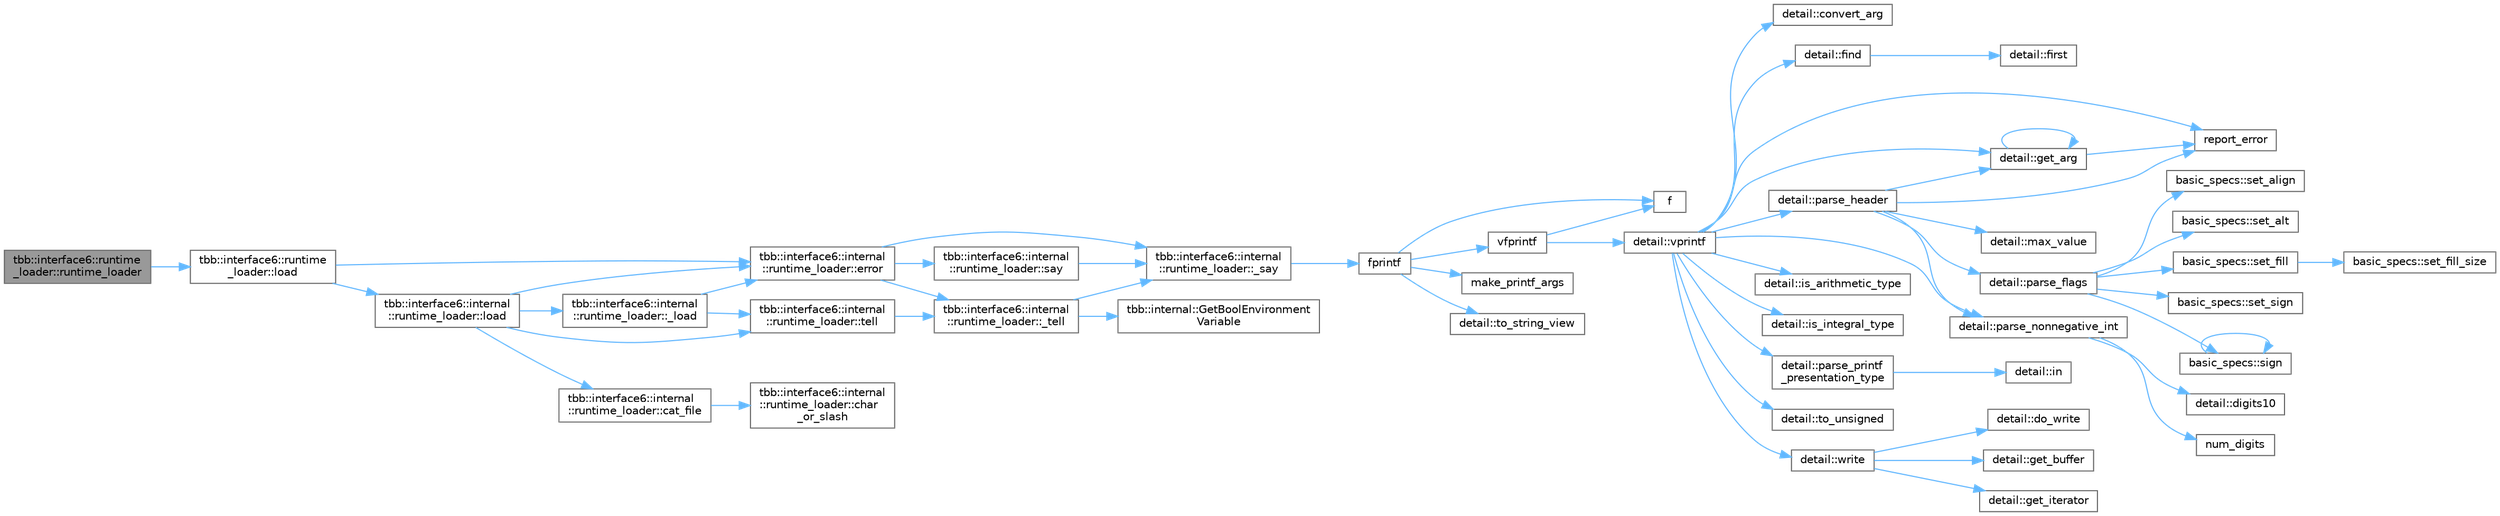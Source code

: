 digraph "tbb::interface6::runtime_loader::runtime_loader"
{
 // LATEX_PDF_SIZE
  bgcolor="transparent";
  edge [fontname=Helvetica,fontsize=10,labelfontname=Helvetica,labelfontsize=10];
  node [fontname=Helvetica,fontsize=10,shape=box,height=0.2,width=0.4];
  rankdir="LR";
  Node1 [id="Node000001",label="tbb::interface6::runtime\l_loader::runtime_loader",height=0.2,width=0.4,color="gray40", fillcolor="grey60", style="filled", fontcolor="black",tooltip="Initialize object and load TBB."];
  Node1 -> Node2 [id="edge57_Node000001_Node000002",color="steelblue1",style="solid",tooltip=" "];
  Node2 [id="Node000002",label="tbb::interface6::runtime\l_loader::load",height=0.2,width=0.4,color="grey40", fillcolor="white", style="filled",URL="$classtbb_1_1interface6_1_1runtime__loader.html#a310c035a72be0a9da3795758365562fa",tooltip="Load TBB."];
  Node2 -> Node3 [id="edge58_Node000002_Node000003",color="steelblue1",style="solid",tooltip=" "];
  Node3 [id="Node000003",label="tbb::interface6::internal\l::runtime_loader::error",height=0.2,width=0.4,color="grey40", fillcolor="white", style="filled",URL="$namespacetbb_1_1interface6_1_1internal_1_1runtime__loader.html#a8205937541887e3515cbe27a948c1d4c",tooltip=" "];
  Node3 -> Node4 [id="edge59_Node000003_Node000004",color="steelblue1",style="solid",tooltip=" "];
  Node4 [id="Node000004",label="tbb::interface6::internal\l::runtime_loader::_say",height=0.2,width=0.4,color="grey40", fillcolor="white", style="filled",URL="$namespacetbb_1_1interface6_1_1internal_1_1runtime__loader.html#a935d4316ef7d410b298a3c282a8267b0",tooltip=" "];
  Node4 -> Node5 [id="edge60_Node000004_Node000005",color="steelblue1",style="solid",tooltip=" "];
  Node5 [id="Node000005",label="fprintf",height=0.2,width=0.4,color="grey40", fillcolor="white", style="filled",URL="$printf_8h.html#a9f315126362cae9675de1642105e631e",tooltip=" "];
  Node5 -> Node6 [id="edge61_Node000005_Node000006",color="steelblue1",style="solid",tooltip=" "];
  Node6 [id="Node000006",label="f",height=0.2,width=0.4,color="grey40", fillcolor="white", style="filled",URL="$cxx11__tensor__map_8cpp.html#a7f507fea02198f6cb81c86640c7b1a4e",tooltip=" "];
  Node5 -> Node7 [id="edge62_Node000005_Node000007",color="steelblue1",style="solid",tooltip=" "];
  Node7 [id="Node000007",label="make_printf_args",height=0.2,width=0.4,color="grey40", fillcolor="white", style="filled",URL="$printf_8h.html#a27dcc0efcda04388971dbea3c875f122",tooltip=" "];
  Node5 -> Node8 [id="edge63_Node000005_Node000008",color="steelblue1",style="solid",tooltip=" "];
  Node8 [id="Node000008",label="detail::to_string_view",height=0.2,width=0.4,color="grey40", fillcolor="white", style="filled",URL="$namespacedetail.html#abeae79fa3e1eded2d8fbd56cc9f0960e",tooltip=" "];
  Node5 -> Node9 [id="edge64_Node000005_Node000009",color="steelblue1",style="solid",tooltip=" "];
  Node9 [id="Node000009",label="vfprintf",height=0.2,width=0.4,color="grey40", fillcolor="white", style="filled",URL="$printf_8h.html#abb30aad964fc771fb52cf3ad88649df2",tooltip=" "];
  Node9 -> Node6 [id="edge65_Node000009_Node000006",color="steelblue1",style="solid",tooltip=" "];
  Node9 -> Node10 [id="edge66_Node000009_Node000010",color="steelblue1",style="solid",tooltip=" "];
  Node10 [id="Node000010",label="detail::vprintf",height=0.2,width=0.4,color="grey40", fillcolor="white", style="filled",URL="$namespacedetail.html#a1c8c2218e4c822aa8f743fb9c573717f",tooltip=" "];
  Node10 -> Node11 [id="edge67_Node000010_Node000011",color="steelblue1",style="solid",tooltip=" "];
  Node11 [id="Node000011",label="detail::convert_arg",height=0.2,width=0.4,color="grey40", fillcolor="white", style="filled",URL="$namespacedetail.html#a03c11572c9a664266d6925f327dec7f3",tooltip=" "];
  Node10 -> Node12 [id="edge68_Node000010_Node000012",color="steelblue1",style="solid",tooltip=" "];
  Node12 [id="Node000012",label="detail::find",height=0.2,width=0.4,color="grey40", fillcolor="white", style="filled",URL="$namespacedetail.html#a6b71952fab3dc32f3edb2c3e9811d8d9",tooltip=" "];
  Node12 -> Node13 [id="edge69_Node000012_Node000013",color="steelblue1",style="solid",tooltip=" "];
  Node13 [id="Node000013",label="detail::first",height=0.2,width=0.4,color="grey40", fillcolor="white", style="filled",URL="$namespacedetail.html#a02319a3deb124802b88b61f85987df5e",tooltip=" "];
  Node10 -> Node14 [id="edge70_Node000010_Node000014",color="steelblue1",style="solid",tooltip=" "];
  Node14 [id="Node000014",label="detail::get_arg",height=0.2,width=0.4,color="grey40", fillcolor="white", style="filled",URL="$namespacedetail.html#a342ef250e45bd09b2ef666b6fae1c355",tooltip=" "];
  Node14 -> Node14 [id="edge71_Node000014_Node000014",color="steelblue1",style="solid",tooltip=" "];
  Node14 -> Node15 [id="edge72_Node000014_Node000015",color="steelblue1",style="solid",tooltip=" "];
  Node15 [id="Node000015",label="report_error",height=0.2,width=0.4,color="grey40", fillcolor="white", style="filled",URL="$format-inl_8h.html#a5555893692b00b61b3886349332fd01f",tooltip=" "];
  Node10 -> Node16 [id="edge73_Node000010_Node000016",color="steelblue1",style="solid",tooltip=" "];
  Node16 [id="Node000016",label="detail::is_arithmetic_type",height=0.2,width=0.4,color="grey40", fillcolor="white", style="filled",URL="$namespacedetail.html#a802c50a56a3495fdab6020b375ba1389",tooltip=" "];
  Node10 -> Node17 [id="edge74_Node000010_Node000017",color="steelblue1",style="solid",tooltip=" "];
  Node17 [id="Node000017",label="detail::is_integral_type",height=0.2,width=0.4,color="grey40", fillcolor="white", style="filled",URL="$namespacedetail.html#a2a60f8d1bee41b803f43fc42b707b5d1",tooltip=" "];
  Node10 -> Node18 [id="edge75_Node000010_Node000018",color="steelblue1",style="solid",tooltip=" "];
  Node18 [id="Node000018",label="detail::parse_header",height=0.2,width=0.4,color="grey40", fillcolor="white", style="filled",URL="$namespacedetail.html#afc9d93e58b8edb8077f8bc8eee7f4035",tooltip=" "];
  Node18 -> Node14 [id="edge76_Node000018_Node000014",color="steelblue1",style="solid",tooltip=" "];
  Node18 -> Node19 [id="edge77_Node000018_Node000019",color="steelblue1",style="solid",tooltip=" "];
  Node19 [id="Node000019",label="detail::max_value",height=0.2,width=0.4,color="grey40", fillcolor="white", style="filled",URL="$namespacedetail.html#a45c2130c44ebe54179eafcee3cda2bfb",tooltip=" "];
  Node18 -> Node20 [id="edge78_Node000018_Node000020",color="steelblue1",style="solid",tooltip=" "];
  Node20 [id="Node000020",label="detail::parse_flags",height=0.2,width=0.4,color="grey40", fillcolor="white", style="filled",URL="$namespacedetail.html#a4213daed116a37e1767881da51238261",tooltip=" "];
  Node20 -> Node21 [id="edge79_Node000020_Node000021",color="steelblue1",style="solid",tooltip=" "];
  Node21 [id="Node000021",label="basic_specs::set_align",height=0.2,width=0.4,color="grey40", fillcolor="white", style="filled",URL="$classbasic__specs.html#ad73b6f854341aaabc744bf54e6ea6af6",tooltip=" "];
  Node20 -> Node22 [id="edge80_Node000020_Node000022",color="steelblue1",style="solid",tooltip=" "];
  Node22 [id="Node000022",label="basic_specs::set_alt",height=0.2,width=0.4,color="grey40", fillcolor="white", style="filled",URL="$classbasic__specs.html#a5f10314706a8a3d579f882f30d283b61",tooltip=" "];
  Node20 -> Node23 [id="edge81_Node000020_Node000023",color="steelblue1",style="solid",tooltip=" "];
  Node23 [id="Node000023",label="basic_specs::set_fill",height=0.2,width=0.4,color="grey40", fillcolor="white", style="filled",URL="$classbasic__specs.html#a1600987fb39fed5dfdac21b218061a9e",tooltip=" "];
  Node23 -> Node24 [id="edge82_Node000023_Node000024",color="steelblue1",style="solid",tooltip=" "];
  Node24 [id="Node000024",label="basic_specs::set_fill_size",height=0.2,width=0.4,color="grey40", fillcolor="white", style="filled",URL="$classbasic__specs.html#a4b36db5ad1e38169bd6653635d5e69cd",tooltip=" "];
  Node20 -> Node25 [id="edge83_Node000020_Node000025",color="steelblue1",style="solid",tooltip=" "];
  Node25 [id="Node000025",label="basic_specs::set_sign",height=0.2,width=0.4,color="grey40", fillcolor="white", style="filled",URL="$classbasic__specs.html#a7020ec66ba6918727e4102567c5c731a",tooltip=" "];
  Node20 -> Node26 [id="edge84_Node000020_Node000026",color="steelblue1",style="solid",tooltip=" "];
  Node26 [id="Node000026",label="basic_specs::sign",height=0.2,width=0.4,color="grey40", fillcolor="white", style="filled",URL="$classbasic__specs.html#a380e6ff33a8ae05e3ef479bf95696ad2",tooltip=" "];
  Node26 -> Node26 [id="edge85_Node000026_Node000026",color="steelblue1",style="solid",tooltip=" "];
  Node18 -> Node27 [id="edge86_Node000018_Node000027",color="steelblue1",style="solid",tooltip=" "];
  Node27 [id="Node000027",label="detail::parse_nonnegative_int",height=0.2,width=0.4,color="grey40", fillcolor="white", style="filled",URL="$namespacedetail.html#a338caba782225e115a9902d4d0835f5f",tooltip=" "];
  Node27 -> Node28 [id="edge87_Node000027_Node000028",color="steelblue1",style="solid",tooltip=" "];
  Node28 [id="Node000028",label="detail::digits10",height=0.2,width=0.4,color="grey40", fillcolor="white", style="filled",URL="$namespacedetail.html#a3a043db05db2d07deb2d98ba2d04b4eb",tooltip=" "];
  Node27 -> Node29 [id="edge88_Node000027_Node000029",color="steelblue1",style="solid",tooltip=" "];
  Node29 [id="Node000029",label="num_digits",height=0.2,width=0.4,color="grey40", fillcolor="white", style="filled",URL="$_sequence_8c.html#aa16e8c03d098498ad9c8839cf2c48044",tooltip=" "];
  Node18 -> Node15 [id="edge89_Node000018_Node000015",color="steelblue1",style="solid",tooltip=" "];
  Node10 -> Node27 [id="edge90_Node000010_Node000027",color="steelblue1",style="solid",tooltip=" "];
  Node10 -> Node30 [id="edge91_Node000010_Node000030",color="steelblue1",style="solid",tooltip=" "];
  Node30 [id="Node000030",label="detail::parse_printf\l_presentation_type",height=0.2,width=0.4,color="grey40", fillcolor="white", style="filled",URL="$namespacedetail.html#aa2cb095169b23e3a66260ad7078f44cc",tooltip=" "];
  Node30 -> Node31 [id="edge92_Node000030_Node000031",color="steelblue1",style="solid",tooltip=" "];
  Node31 [id="Node000031",label="detail::in",height=0.2,width=0.4,color="grey40", fillcolor="white", style="filled",URL="$namespacedetail.html#a52a5e2ed06c229dcf95ea5c46d48d05e",tooltip=" "];
  Node10 -> Node15 [id="edge93_Node000010_Node000015",color="steelblue1",style="solid",tooltip=" "];
  Node10 -> Node32 [id="edge94_Node000010_Node000032",color="steelblue1",style="solid",tooltip=" "];
  Node32 [id="Node000032",label="detail::to_unsigned",height=0.2,width=0.4,color="grey40", fillcolor="white", style="filled",URL="$namespacedetail.html#a4855e668246c731a97484efc329f2aac",tooltip=" "];
  Node10 -> Node33 [id="edge95_Node000010_Node000033",color="steelblue1",style="solid",tooltip=" "];
  Node33 [id="Node000033",label="detail::write",height=0.2,width=0.4,color="grey40", fillcolor="white", style="filled",URL="$namespacedetail.html#a29dacf26eedc9e3575fb57329a5ca0a3",tooltip=" "];
  Node33 -> Node34 [id="edge96_Node000033_Node000034",color="steelblue1",style="solid",tooltip=" "];
  Node34 [id="Node000034",label="detail::do_write",height=0.2,width=0.4,color="grey40", fillcolor="white", style="filled",URL="$namespacedetail.html#a5007cc441bd246a9096070c10d1ea683",tooltip=" "];
  Node33 -> Node35 [id="edge97_Node000033_Node000035",color="steelblue1",style="solid",tooltip=" "];
  Node35 [id="Node000035",label="detail::get_buffer",height=0.2,width=0.4,color="grey40", fillcolor="white", style="filled",URL="$namespacedetail.html#ad803bb19df422bc4c4f92d75c7564437",tooltip=" "];
  Node33 -> Node36 [id="edge98_Node000033_Node000036",color="steelblue1",style="solid",tooltip=" "];
  Node36 [id="Node000036",label="detail::get_iterator",height=0.2,width=0.4,color="grey40", fillcolor="white", style="filled",URL="$namespacedetail.html#a05e3e231207d3f28f83261c2e7ad2fe5",tooltip=" "];
  Node3 -> Node37 [id="edge99_Node000003_Node000037",color="steelblue1",style="solid",tooltip=" "];
  Node37 [id="Node000037",label="tbb::interface6::internal\l::runtime_loader::_tell",height=0.2,width=0.4,color="grey40", fillcolor="white", style="filled",URL="$namespacetbb_1_1interface6_1_1internal_1_1runtime__loader.html#a42e1cf8f2ef900e34ff38fb9d436bc2d",tooltip=" "];
  Node37 -> Node4 [id="edge100_Node000037_Node000004",color="steelblue1",style="solid",tooltip=" "];
  Node37 -> Node38 [id="edge101_Node000037_Node000038",color="steelblue1",style="solid",tooltip=" "];
  Node38 [id="Node000038",label="tbb::internal::GetBoolEnvironment\lVariable",height=0.2,width=0.4,color="grey40", fillcolor="white", style="filled",URL="$namespacetbb_1_1internal.html#a97d6c00654cc85d4c072f1a082c8c28a",tooltip=" "];
  Node3 -> Node39 [id="edge102_Node000003_Node000039",color="steelblue1",style="solid",tooltip=" "];
  Node39 [id="Node000039",label="tbb::interface6::internal\l::runtime_loader::say",height=0.2,width=0.4,color="grey40", fillcolor="white", style="filled",URL="$namespacetbb_1_1interface6_1_1internal_1_1runtime__loader.html#ad0dc9dd699b10e68b2c07e7f4f9b166b",tooltip=" "];
  Node39 -> Node4 [id="edge103_Node000039_Node000004",color="steelblue1",style="solid",tooltip=" "];
  Node2 -> Node40 [id="edge104_Node000002_Node000040",color="steelblue1",style="solid",tooltip=" "];
  Node40 [id="Node000040",label="tbb::interface6::internal\l::runtime_loader::load",height=0.2,width=0.4,color="grey40", fillcolor="white", style="filled",URL="$namespacetbb_1_1interface6_1_1internal_1_1runtime__loader.html#a0a1431690fe17c59c2303565839f2e85",tooltip=" "];
  Node40 -> Node41 [id="edge105_Node000040_Node000041",color="steelblue1",style="solid",tooltip=" "];
  Node41 [id="Node000041",label="tbb::interface6::internal\l::runtime_loader::_load",height=0.2,width=0.4,color="grey40", fillcolor="white", style="filled",URL="$namespacetbb_1_1interface6_1_1internal_1_1runtime__loader.html#a85503293a673585153626705aaabe607",tooltip=" "];
  Node41 -> Node3 [id="edge106_Node000041_Node000003",color="steelblue1",style="solid",tooltip=" "];
  Node41 -> Node42 [id="edge107_Node000041_Node000042",color="steelblue1",style="solid",tooltip=" "];
  Node42 [id="Node000042",label="tbb::interface6::internal\l::runtime_loader::tell",height=0.2,width=0.4,color="grey40", fillcolor="white", style="filled",URL="$namespacetbb_1_1interface6_1_1internal_1_1runtime__loader.html#abebd9a7de3a3b73ad26dfe6cae3be3df",tooltip=" "];
  Node42 -> Node37 [id="edge108_Node000042_Node000037",color="steelblue1",style="solid",tooltip=" "];
  Node40 -> Node43 [id="edge109_Node000040_Node000043",color="steelblue1",style="solid",tooltip=" "];
  Node43 [id="Node000043",label="tbb::interface6::internal\l::runtime_loader::cat_file",height=0.2,width=0.4,color="grey40", fillcolor="white", style="filled",URL="$namespacetbb_1_1interface6_1_1internal_1_1runtime__loader.html#ae297797be995d7ba4417f329336623f9",tooltip=" "];
  Node43 -> Node44 [id="edge110_Node000043_Node000044",color="steelblue1",style="solid",tooltip=" "];
  Node44 [id="Node000044",label="tbb::interface6::internal\l::runtime_loader::char\l_or_slash",height=0.2,width=0.4,color="grey40", fillcolor="white", style="filled",URL="$namespacetbb_1_1interface6_1_1internal_1_1runtime__loader.html#a838e31b0dcc0648a72683e357a2e8492",tooltip=" "];
  Node40 -> Node3 [id="edge111_Node000040_Node000003",color="steelblue1",style="solid",tooltip=" "];
  Node40 -> Node42 [id="edge112_Node000040_Node000042",color="steelblue1",style="solid",tooltip=" "];
}
